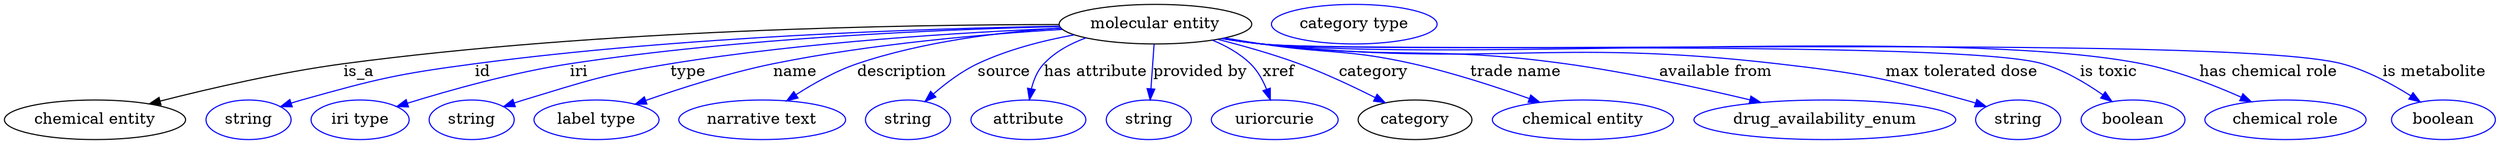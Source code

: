 digraph {
	graph [bb="0,0,2248.7,123"];
	node [label="\N"];
	"molecular entity"	[height=0.5,
		label="molecular entity",
		pos="1038.9,105",
		width=2.4192];
	"chemical entity"	[height=0.5,
		pos="81.893,18",
		width=2.2748];
	"molecular entity" -> "chemical entity"	[label=is_a,
		lp="319.89,61.5",
		pos="e,130.83,32.478 951.57,104.66 813.74,104.63 537.59,100.16 305.89,69 249.17,61.373 185.58,46.564 140.69,35.034"];
	id	[color=blue,
		height=0.5,
		label=string,
		pos="219.89,18",
		width=1.0652];
	"molecular entity" -> id	[color=blue,
		label=id,
		lp="431.89,61.5",
		pos="e,248.88,29.966 952.08,103.15 832.78,101.05 611.7,93.814 424.89,69 354.21,59.611 336.54,55.278 267.89,36 264.79,35.128 261.59,34.158 \
258.39,33.138",
		style=solid];
	iri	[color=blue,
		height=0.5,
		label="iri type",
		pos="320.89,18",
		width=1.2277];
	"molecular entity" -> iri	[color=blue,
		label=iri,
		lp="518.89,61.5",
		pos="e,354.08,30.013 952.43,102.82 847.45,100.33 665.26,92.666 510.89,69 459.52,61.124 401.98,44.908 363.83,33.072",
		style=solid];
	type	[color=blue,
		height=0.5,
		label=string,
		pos="421.89,18",
		width=1.0652];
	"molecular entity" -> type	[color=blue,
		label=type,
		lp="617.89,61.5",
		pos="e,450.82,29.995 953.4,101.28 864.94,97.5 723.02,88.743 601.89,69 541.78,59.203 527.16,53.715 468.89,36 466.13,35.16 463.29,34.251 \
460.44,33.305",
		style=solid];
	name	[color=blue,
		height=0.5,
		label="label type",
		pos="534.89,18",
		width=1.5707];
	"molecular entity" -> name	[color=blue,
		label=name,
		lp="714.89,61.5",
		pos="e,569.94,32.202 954.76,100.18 884.67,95.868 782.52,86.958 694.89,69 655.1,60.846 611.14,46.722 579.39,35.561",
		style=solid];
	description	[color=blue,
		height=0.5,
		label="narrative text",
		pos="684.89,18",
		width=2.0943];
	"molecular entity" -> description	[color=blue,
		label=description,
		lp="810.39,61.5",
		pos="e,707.12,35.461 953.3,101.6 899.43,97.983 829.14,89.33 769.89,69 750.81,62.45 731.28,51.333 715.76,41.242",
		style=solid];
	source	[color=blue,
		height=0.5,
		label=string,
		pos="816.89,18",
		width=1.0652];
	"molecular entity" -> source	[color=blue,
		label=source,
		lp="901.89,61.5",
		pos="e,831.99,34.88 964.75,95.405 936.57,90.232 904.8,82.011 877.89,69 863.81,62.189 850.14,51.497 839.33,41.745",
		style=solid];
	"has attribute"	[color=blue,
		height=0.5,
		label=attribute,
		pos="924.89,18",
		width=1.4443];
	"molecular entity" -> "has attribute"	[color=blue,
		label="has attribute",
		lp="984.89,61.5",
		pos="e,925.38,36.228 975.6,92.581 961.61,87.413 947.97,79.905 937.89,69 932.16,62.793 928.88,54.382 927.04,46.23",
		style=solid];
	"provided by"	[color=blue,
		height=0.5,
		label=string,
		pos="1032.9,18",
		width=1.0652];
	"molecular entity" -> "provided by"	[color=blue,
		label="provided by",
		lp="1079.4,61.5",
		pos="e,1034.1,36.175 1037.7,86.799 1036.9,75.163 1035.8,59.548 1034.8,46.237",
		style=solid];
	xref	[color=blue,
		height=0.5,
		label=uriorcurie,
		pos="1146.9,18",
		width=1.5887];
	"molecular entity" -> xref	[color=blue,
		label=xref,
		lp="1150.4,61.5",
		pos="e,1142.9,36.207 1090.5,90.43 1102.9,85.285 1115.3,78.327 1124.9,69 1131.4,62.632 1136.2,53.979 1139.5,45.661",
		style=solid];
	category	[height=0.5,
		pos="1273.9,18",
		width=1.4263];
	"molecular entity" -> category	[color=blue,
		label=category,
		lp="1236.4,61.5",
		pos="e,1246.8,33.554 1095.3,91.199 1118.4,85.339 1145.2,77.744 1168.9,69 1192.4,60.306 1217.9,48.266 1237.8,38.179",
		style=solid];
	"trade name"	[color=blue,
		height=0.5,
		label="chemical entity",
		pos="1424.9,18",
		width=2.2748];
	"molecular entity" -> "trade name"	[color=blue,
		label="trade name",
		lp="1364.9,61.5",
		pos="e,1386.1,33.873 1101.6,92.486 1112.7,90.568 1124.1,88.663 1134.9,87 1195.6,77.643 1212,82.597 1271.9,69 1307.5,60.912 1346.7,48.047 \
1376.4,37.392",
		style=solid];
	"available from"	[color=blue,
		height=0.5,
		label=drug_availability_enum,
		pos="1642.9,18",
		width=3.2858];
	"molecular entity" -> "available from"	[color=blue,
		label="available from",
		lp="1545.4,61.5",
		pos="e,1585.4,33.795 1099.9,92.153 1111.5,90.201 1123.6,88.371 1134.9,87 1256.5,72.299 1288.6,85.895 1409.9,69 1466.2,61.158 1529.2,47.328 \
1575.5,36.198",
		style=solid];
	"max tolerated dose"	[color=blue,
		height=0.5,
		label=string,
		pos="1817.9,18",
		width=1.0652];
	"molecular entity" -> "max tolerated dose"	[color=blue,
		label="max tolerated dose",
		lp="1766.9,61.5",
		pos="e,1789.2,29.946 1099.4,91.992 1111.1,90.03 1123.4,88.237 1134.9,87 1341,64.878 1395,92.932 1600.9,69 1676.9,60.163 1696.1,56.163 \
1769.9,36 1773,35.138 1776.3,34.17 1779.5,33.145",
		style=solid];
	"is toxic"	[color=blue,
		height=0.5,
		label=boolean,
		pos="1920.9,18",
		width=1.2999];
	"molecular entity" -> "is toxic"	[color=blue,
		label="is toxic",
		lp="1899.9,61.5",
		pos="e,1902,34.706 1099.1,91.913 1110.9,89.945 1123.3,88.171 1134.9,87 1212.9,79.146 1764.8,91.353 1839.9,69 1859.4,63.207 1878.8,51.455 \
1893.8,40.799",
		style=solid];
	"has chemical role"	[color=blue,
		height=0.5,
		label="chemical role",
		pos="2058.9,18",
		width=2.022];
	"molecular entity" -> "has chemical role"	[color=blue,
		label="has chemical role",
		lp="2043.4,61.5",
		pos="e,2028.3,34.367 1098.9,91.929 1110.8,89.946 1123.2,88.162 1134.9,87 1310.7,69.543 1756.6,103.45 1929.9,69 1960.9,62.834 1994.2,49.783 \
2019.1,38.56",
		style=solid];
	"is metabolite"	[color=blue,
		height=0.5,
		label=boolean,
		pos="2201.9,18",
		width=1.2999];
	"molecular entity" -> "is metabolite"	[color=blue,
		label="is metabolite",
		lp="2193.9,61.5",
		pos="e,2180.8,34.279 1098.9,91.89 1110.8,89.911 1123.2,88.138 1134.9,87 1242.7,76.521 2005.1,96.66 2109.9,69 2132.2,63.112 2155,50.778 \
2172.3,39.834",
		style=solid];
	"named thing_category"	[color=blue,
		height=0.5,
		label="category type",
		pos="1218.9,105",
		width=2.0762];
}

